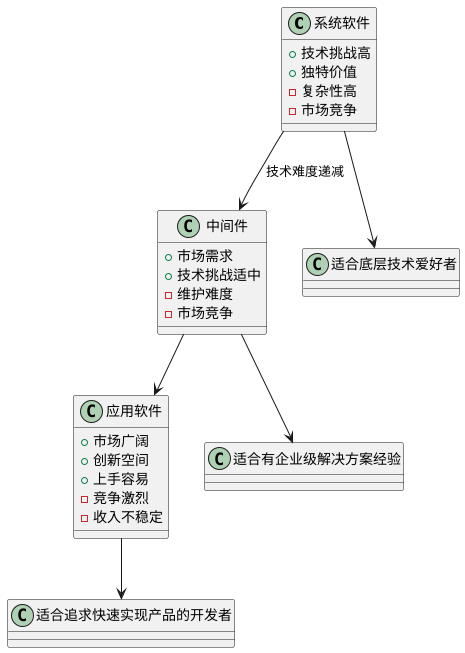 @startuml

!define SYSTEM_COLOR #FFCCCC
!define MIDDLEWARE_COLOR #CCE5FF
!define APPLICATION_COLOR #DFF2BF

skinparam package {
  BackgroundColor White
  BorderColor Black
}

class "系统软件" as system {
  + 技术挑战高
  + 独特价值
  - 复杂性高
  - 市场竞争
}

class "中间件" as middleware {
  + 市场需求
  + 技术挑战适中
  - 维护难度
  - 市场竞争
}

class "应用软件" as application {
  + 市场广阔
  + 创新空间
  + 上手容易
  - 竞争激烈
  - 收入不稳定
}

system -down-> middleware: "技术难度递减"
middleware -down-> application

system --> "适合底层技术爱好者"
middleware --> "适合有企业级解决方案经验"
application --> "适合追求快速实现产品的开发者"

@enduml
